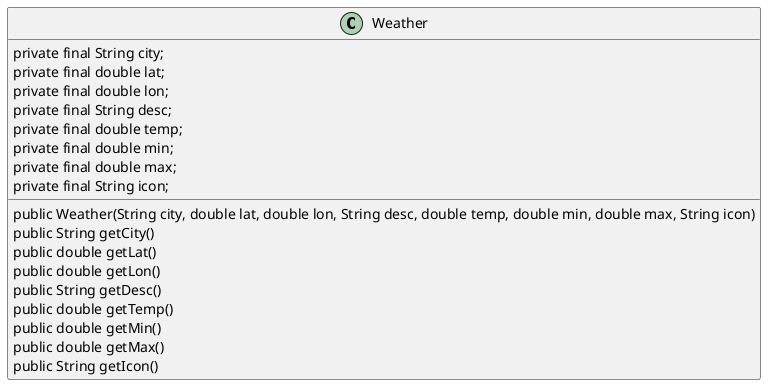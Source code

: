 @startuml

class Weather {
private final String city;
private final double lat;
private final double lon;
private final String desc;
private final double temp;
private final double min;
private final double max;
private final String icon;
public Weather(String city, double lat, double lon, String desc, double temp, double min, double max, String icon)
public String getCity()
public double getLat()
public double getLon()
public String getDesc()
public double getTemp()
public double getMin()
public double getMax()
public String getIcon()
}

@enduml